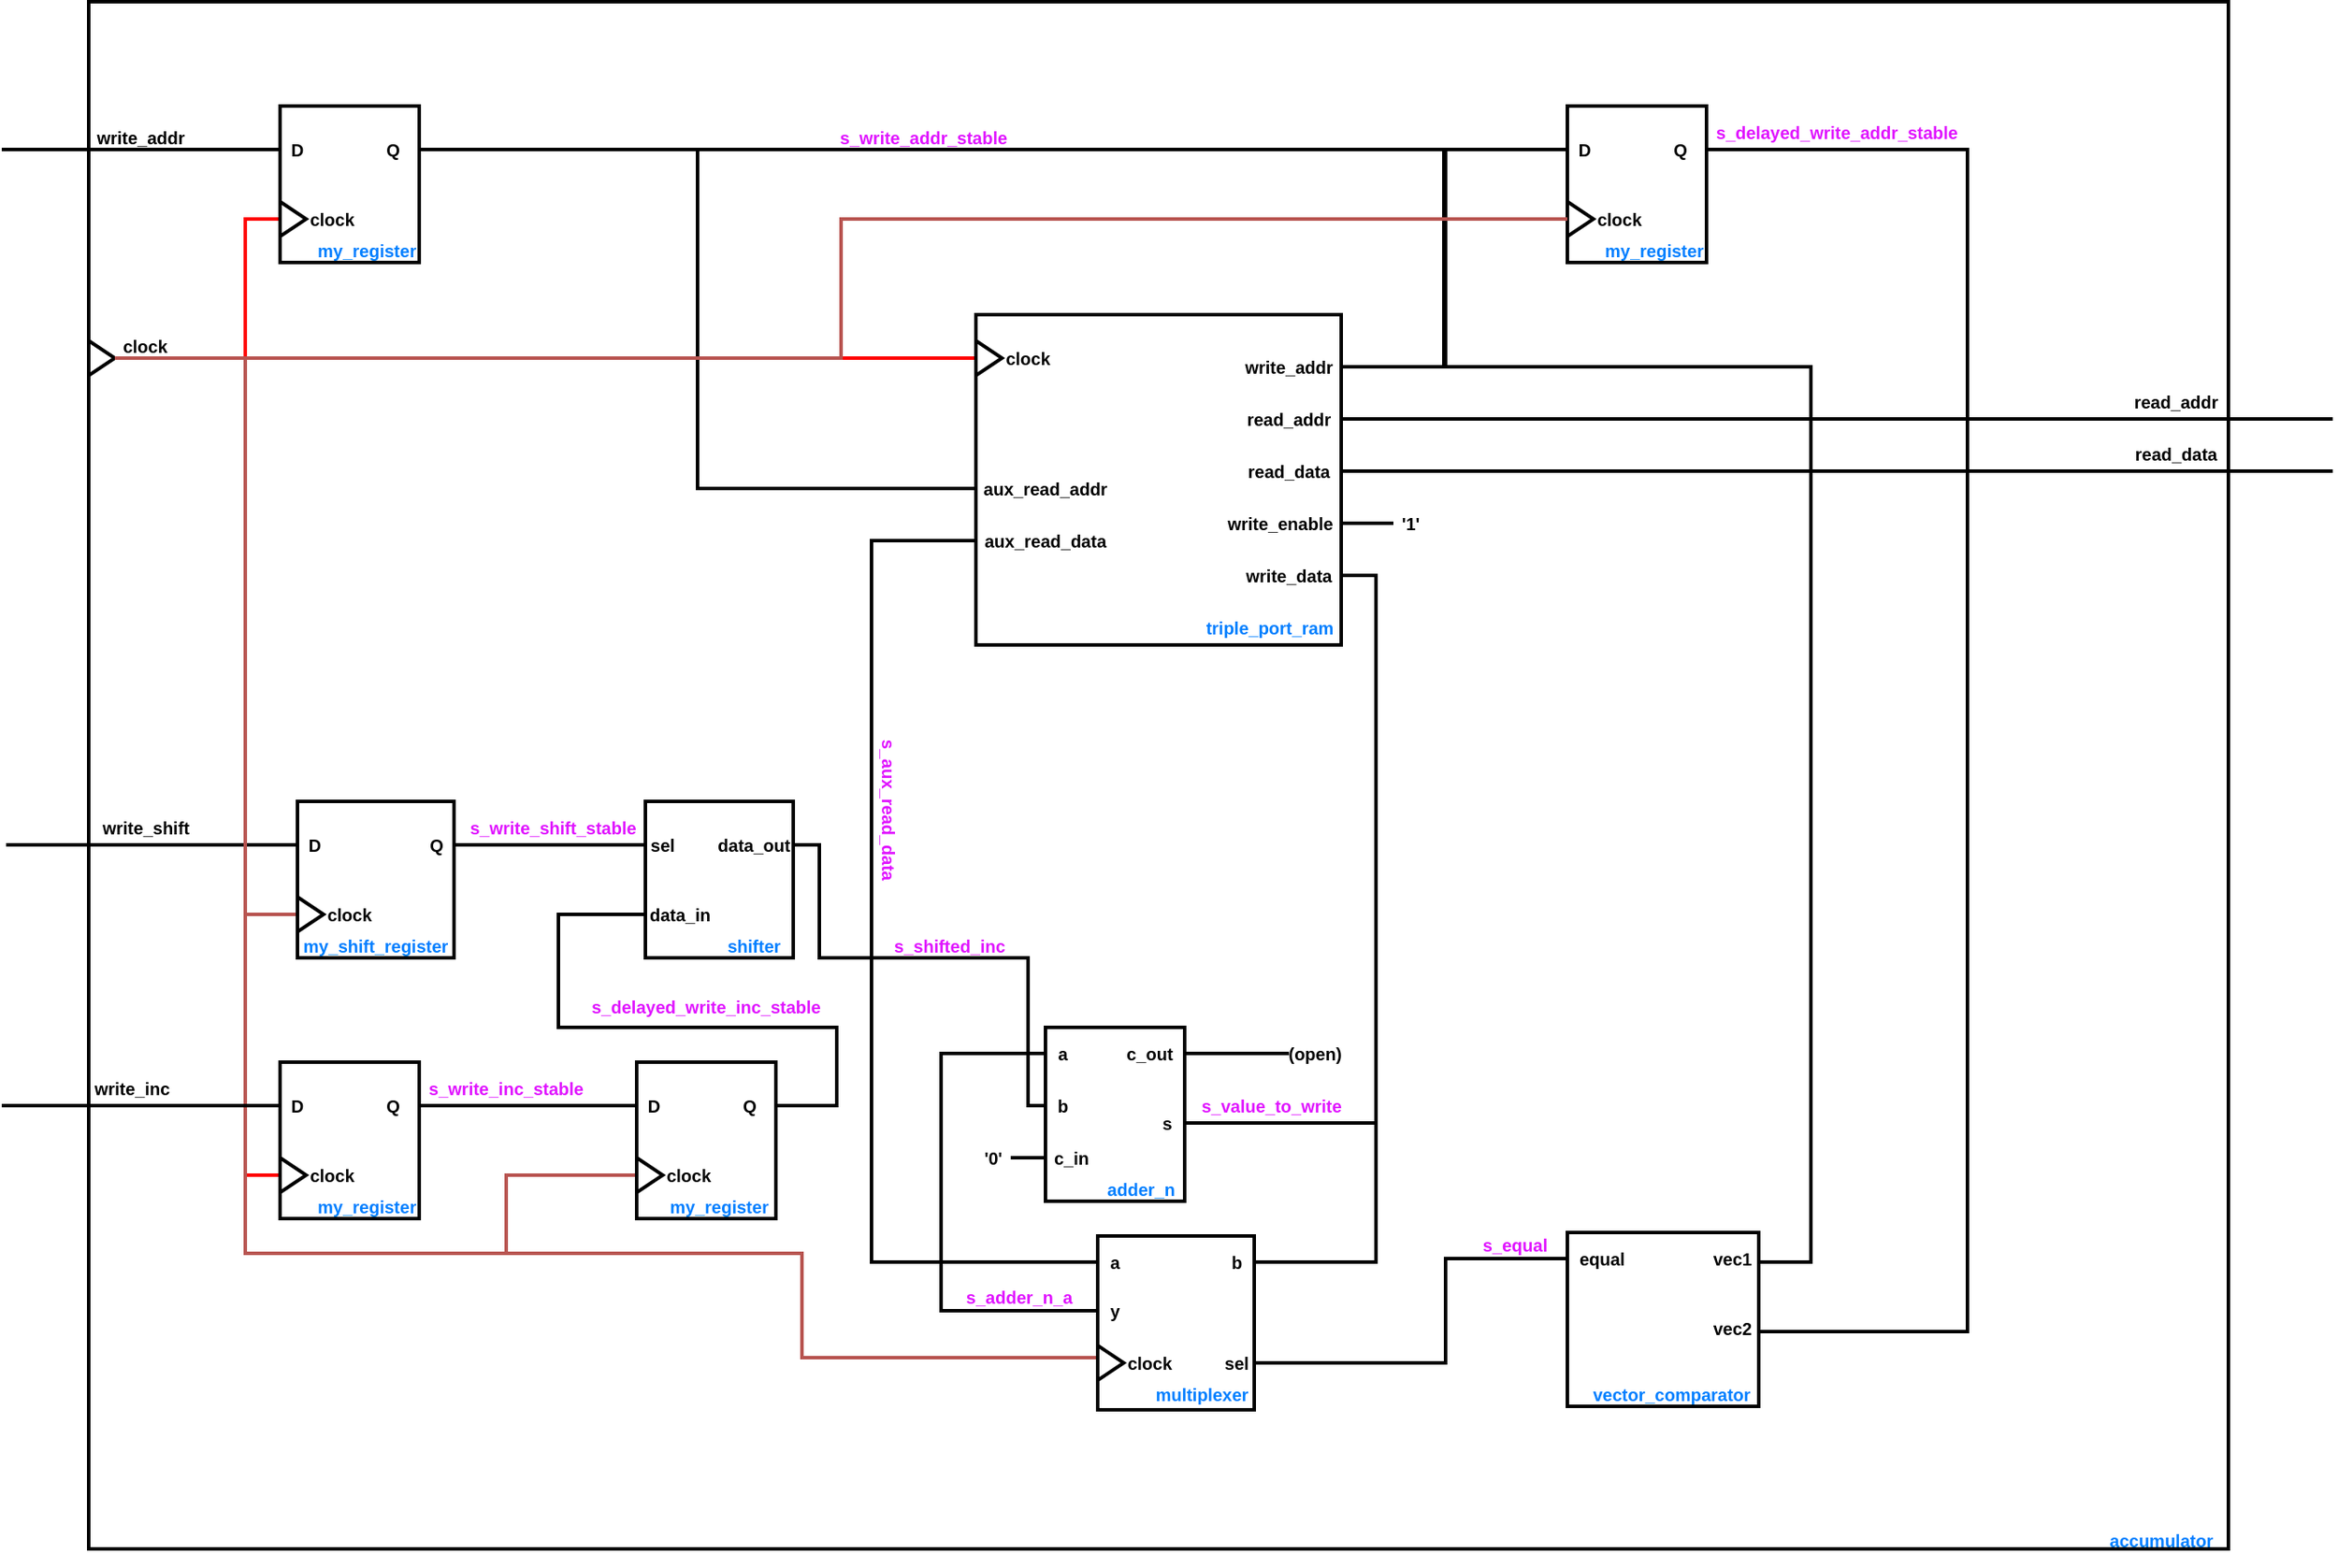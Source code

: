 <mxfile version="26.0.1">
  <diagram name="Page-1" id="bcUVMIEKa_rK9hjM4VMe">
    <mxGraphModel dx="1364" dy="718" grid="1" gridSize="10" guides="1" tooltips="1" connect="1" arrows="1" fold="1" page="1" pageScale="1" pageWidth="850" pageHeight="1100" math="0" shadow="0">
      <root>
        <mxCell id="0" />
        <mxCell id="1" parent="0" />
        <mxCell id="u02WTMG_zB_Rgp9r-icY-11" value="" style="rounded=0;whiteSpace=wrap;html=1;movable=1;resizable=1;rotatable=1;deletable=1;editable=1;locked=0;connectable=1;strokeWidth=2;fontStyle=1" parent="1" vertex="1">
          <mxGeometry x="110" y="140" width="1230" height="890" as="geometry" />
        </mxCell>
        <mxCell id="u02WTMG_zB_Rgp9r-icY-40" value="" style="triangle;whiteSpace=wrap;html=1;fontSize=10;strokeWidth=2;fontStyle=1" parent="1" vertex="1">
          <mxGeometry x="110" y="335" width="15" height="20" as="geometry" />
        </mxCell>
        <mxCell id="u02WTMG_zB_Rgp9r-icY-41" value="clock" style="text;html=1;align=center;verticalAlign=middle;whiteSpace=wrap;rounded=0;fontSize=10;strokeWidth=2;fontStyle=1" parent="1" vertex="1">
          <mxGeometry x="125" y="330" width="35" height="15" as="geometry" />
        </mxCell>
        <mxCell id="u02WTMG_zB_Rgp9r-icY-42" style="edgeStyle=orthogonalEdgeStyle;rounded=0;orthogonalLoop=1;jettySize=auto;html=1;endArrow=none;endFill=0;entryX=1;entryY=0.5;entryDx=0;entryDy=0;strokeColor=#FF0000;fontSize=10;strokeWidth=2;fontStyle=1" parent="1" source="u02WTMG_zB_Rgp9r-icY-14" target="u02WTMG_zB_Rgp9r-icY-40" edge="1">
          <mxGeometry relative="1" as="geometry">
            <mxPoint x="270" y="345" as="targetPoint" />
          </mxGeometry>
        </mxCell>
        <mxCell id="u02WTMG_zB_Rgp9r-icY-44" value="" style="group;movable=1;resizable=1;rotatable=1;deletable=1;editable=1;locked=0;connectable=1;fontSize=10;strokeWidth=2;fontStyle=1" parent="1" vertex="1" connectable="0">
          <mxGeometry x="620" y="320" width="210" height="195" as="geometry" />
        </mxCell>
        <mxCell id="u02WTMG_zB_Rgp9r-icY-13" value="" style="rounded=0;whiteSpace=wrap;html=1;fontSize=10;strokeWidth=2;fontStyle=1" parent="u02WTMG_zB_Rgp9r-icY-44" vertex="1">
          <mxGeometry width="210" height="190" as="geometry" />
        </mxCell>
        <mxCell id="u02WTMG_zB_Rgp9r-icY-14" value="" style="triangle;whiteSpace=wrap;html=1;fontSize=10;strokeWidth=2;fontStyle=1" parent="u02WTMG_zB_Rgp9r-icY-44" vertex="1">
          <mxGeometry y="15" width="15" height="20" as="geometry" />
        </mxCell>
        <mxCell id="u02WTMG_zB_Rgp9r-icY-15" value="clock" style="text;html=1;align=center;verticalAlign=middle;whiteSpace=wrap;rounded=0;fontSize=10;strokeWidth=2;fontStyle=1" parent="u02WTMG_zB_Rgp9r-icY-44" vertex="1">
          <mxGeometry x="10" y="10" width="40" height="30" as="geometry" />
        </mxCell>
        <mxCell id="u02WTMG_zB_Rgp9r-icY-23" value="aux_read_addr" style="text;html=1;align=center;verticalAlign=middle;whiteSpace=wrap;rounded=0;fontSize=10;strokeWidth=2;fontStyle=1" parent="u02WTMG_zB_Rgp9r-icY-44" vertex="1">
          <mxGeometry y="85" width="80" height="30" as="geometry" />
        </mxCell>
        <mxCell id="u02WTMG_zB_Rgp9r-icY-24" value="aux_read_data" style="text;html=1;align=center;verticalAlign=middle;whiteSpace=wrap;rounded=0;fontSize=10;strokeWidth=2;fontStyle=1" parent="u02WTMG_zB_Rgp9r-icY-44" vertex="1">
          <mxGeometry y="115" width="80" height="30" as="geometry" />
        </mxCell>
        <mxCell id="u02WTMG_zB_Rgp9r-icY-25" value="write_addr" style="text;html=1;align=center;verticalAlign=middle;whiteSpace=wrap;rounded=0;fontSize=10;strokeWidth=2;fontStyle=1" parent="u02WTMG_zB_Rgp9r-icY-44" vertex="1">
          <mxGeometry x="150" y="15" width="60" height="30" as="geometry" />
        </mxCell>
        <mxCell id="u02WTMG_zB_Rgp9r-icY-68" style="edgeStyle=orthogonalEdgeStyle;rounded=0;orthogonalLoop=1;jettySize=auto;html=1;endArrow=none;endFill=0;fontSize=10;strokeWidth=2;fontStyle=1" parent="u02WTMG_zB_Rgp9r-icY-44" source="u02WTMG_zB_Rgp9r-icY-26" edge="1">
          <mxGeometry relative="1" as="geometry">
            <mxPoint x="780" y="60" as="targetPoint" />
          </mxGeometry>
        </mxCell>
        <mxCell id="u02WTMG_zB_Rgp9r-icY-26" value="read_addr" style="text;html=1;align=center;verticalAlign=middle;whiteSpace=wrap;rounded=0;fontSize=10;strokeWidth=2;fontStyle=1" parent="u02WTMG_zB_Rgp9r-icY-44" vertex="1">
          <mxGeometry x="150" y="45" width="60" height="30" as="geometry" />
        </mxCell>
        <mxCell id="u02WTMG_zB_Rgp9r-icY-67" style="edgeStyle=orthogonalEdgeStyle;rounded=0;orthogonalLoop=1;jettySize=auto;html=1;endArrow=none;endFill=0;fontSize=10;strokeWidth=2;fontStyle=1" parent="u02WTMG_zB_Rgp9r-icY-44" source="u02WTMG_zB_Rgp9r-icY-27" edge="1">
          <mxGeometry relative="1" as="geometry">
            <mxPoint x="780" y="90" as="targetPoint" />
          </mxGeometry>
        </mxCell>
        <mxCell id="u02WTMG_zB_Rgp9r-icY-27" value="read_data" style="text;html=1;align=center;verticalAlign=middle;whiteSpace=wrap;rounded=0;fontSize=10;strokeWidth=2;fontStyle=1" parent="u02WTMG_zB_Rgp9r-icY-44" vertex="1">
          <mxGeometry x="150" y="75" width="60" height="30" as="geometry" />
        </mxCell>
        <mxCell id="u02WTMG_zB_Rgp9r-icY-28" value="write_enable" style="text;html=1;align=center;verticalAlign=middle;whiteSpace=wrap;rounded=0;fontSize=10;strokeWidth=2;fontStyle=1" parent="u02WTMG_zB_Rgp9r-icY-44" vertex="1">
          <mxGeometry x="140" y="105" width="70" height="30" as="geometry" />
        </mxCell>
        <mxCell id="u02WTMG_zB_Rgp9r-icY-29" value="write_data" style="text;html=1;align=center;verticalAlign=middle;whiteSpace=wrap;rounded=0;fontSize=10;strokeWidth=2;fontStyle=1" parent="u02WTMG_zB_Rgp9r-icY-44" vertex="1">
          <mxGeometry x="150" y="135" width="60" height="30" as="geometry" />
        </mxCell>
        <mxCell id="u02WTMG_zB_Rgp9r-icY-38" value="triple_port_ram" style="text;html=1;align=center;verticalAlign=middle;whiteSpace=wrap;rounded=0;fontSize=10;fontColor=#007FFF;strokeWidth=2;fontStyle=1" parent="u02WTMG_zB_Rgp9r-icY-44" vertex="1">
          <mxGeometry x="130" y="165" width="77.5" height="30" as="geometry" />
        </mxCell>
        <mxCell id="u02WTMG_zB_Rgp9r-icY-63" style="edgeStyle=orthogonalEdgeStyle;rounded=0;orthogonalLoop=1;jettySize=auto;html=1;entryX=1;entryY=0.5;entryDx=0;entryDy=0;endArrow=none;endFill=0;strokeColor=#FF0000;fontSize=10;strokeWidth=2;fontStyle=1" parent="1" source="u02WTMG_zB_Rgp9r-icY-59" target="u02WTMG_zB_Rgp9r-icY-40" edge="1">
          <mxGeometry relative="1" as="geometry">
            <Array as="points">
              <mxPoint x="200" y="815" />
              <mxPoint x="200" y="345" />
            </Array>
          </mxGeometry>
        </mxCell>
        <mxCell id="u02WTMG_zB_Rgp9r-icY-66" style="edgeStyle=orthogonalEdgeStyle;rounded=0;orthogonalLoop=1;jettySize=auto;html=1;entryX=1;entryY=0.5;entryDx=0;entryDy=0;endArrow=none;endFill=0;strokeColor=#FF0000;exitX=0;exitY=0.5;exitDx=0;exitDy=0;fontSize=10;strokeWidth=2;fontStyle=1" parent="1" source="u02WTMG_zB_Rgp9r-icY-4" target="u02WTMG_zB_Rgp9r-icY-40" edge="1">
          <mxGeometry relative="1" as="geometry">
            <Array as="points">
              <mxPoint x="200" y="265" />
              <mxPoint x="200" y="345" />
            </Array>
          </mxGeometry>
        </mxCell>
        <mxCell id="u02WTMG_zB_Rgp9r-icY-69" value="read_addr" style="text;html=1;align=center;verticalAlign=middle;whiteSpace=wrap;rounded=0;fontSize=10;strokeWidth=2;fontStyle=1" parent="1" vertex="1">
          <mxGeometry x="1280" y="355" width="60" height="30" as="geometry" />
        </mxCell>
        <mxCell id="u02WTMG_zB_Rgp9r-icY-84" value="read_data" style="text;html=1;align=center;verticalAlign=middle;whiteSpace=wrap;rounded=0;fontSize=10;strokeWidth=2;fontStyle=1" parent="1" vertex="1">
          <mxGeometry x="1280" y="385" width="60" height="30" as="geometry" />
        </mxCell>
        <mxCell id="u02WTMG_zB_Rgp9r-icY-114" value="&#39;1&#39;" style="text;html=1;align=center;verticalAlign=middle;whiteSpace=wrap;rounded=0;fontSize=10;strokeWidth=2;fontStyle=1" parent="1" vertex="1">
          <mxGeometry x="860" y="427" width="20" height="26" as="geometry" />
        </mxCell>
        <mxCell id="u02WTMG_zB_Rgp9r-icY-116" style="edgeStyle=orthogonalEdgeStyle;rounded=0;orthogonalLoop=1;jettySize=auto;html=1;entryX=0;entryY=0.5;entryDx=0;entryDy=0;endArrow=none;endFill=0;fontSize=10;strokeWidth=2;fontStyle=1" parent="1" source="u02WTMG_zB_Rgp9r-icY-28" target="u02WTMG_zB_Rgp9r-icY-114" edge="1">
          <mxGeometry relative="1" as="geometry" />
        </mxCell>
        <mxCell id="u02WTMG_zB_Rgp9r-icY-117" style="edgeStyle=orthogonalEdgeStyle;rounded=0;orthogonalLoop=1;jettySize=auto;html=1;entryX=1;entryY=0.5;entryDx=0;entryDy=0;endArrow=none;endFill=0;fontSize=10;strokeWidth=2;fontStyle=1" parent="1" source="u02WTMG_zB_Rgp9r-icY-23" target="u02WTMG_zB_Rgp9r-icY-2" edge="1">
          <mxGeometry relative="1" as="geometry" />
        </mxCell>
        <mxCell id="u02WTMG_zB_Rgp9r-icY-119" value="&lt;div&gt;write_inc&lt;/div&gt;" style="text;html=1;align=center;verticalAlign=middle;whiteSpace=wrap;rounded=0;fontSize=10;strokeWidth=2;fontStyle=1" parent="1" vertex="1">
          <mxGeometry x="110" y="750" width="50" height="30" as="geometry" />
        </mxCell>
        <mxCell id="u02WTMG_zB_Rgp9r-icY-131" value="&lt;font color=&quot;#e014ff&quot;&gt;s_write_inc_stable&lt;/font&gt;" style="text;html=1;align=center;verticalAlign=middle;whiteSpace=wrap;rounded=0;fontSize=10;strokeWidth=2;fontStyle=1" parent="1" vertex="1">
          <mxGeometry x="310" y="750" width="80" height="30" as="geometry" />
        </mxCell>
        <mxCell id="u02WTMG_zB_Rgp9r-icY-143" style="edgeStyle=orthogonalEdgeStyle;rounded=0;orthogonalLoop=1;jettySize=auto;html=1;entryX=1;entryY=0.5;entryDx=0;entryDy=0;endArrow=none;endFill=0;fontSize=10;strokeWidth=2;fontStyle=1" parent="1" source="u02WTMG_zB_Rgp9r-icY-138" target="u02WTMG_zB_Rgp9r-icY-58" edge="1">
          <mxGeometry relative="1" as="geometry" />
        </mxCell>
        <mxCell id="u02WTMG_zB_Rgp9r-icY-145" style="edgeStyle=orthogonalEdgeStyle;rounded=0;orthogonalLoop=1;jettySize=auto;html=1;endArrow=none;endFill=0;entryX=0;entryY=0.5;entryDx=0;entryDy=0;fontSize=10;strokeWidth=2;fontStyle=1" parent="1" source="u02WTMG_zB_Rgp9r-icY-135" target="Z-Fa0jqv32ZpYlEeo3vv-62" edge="1">
          <mxGeometry relative="1" as="geometry">
            <Array as="points">
              <mxPoint x="540" y="775" />
              <mxPoint x="540" y="730" />
              <mxPoint x="380" y="730" />
              <mxPoint x="380" y="665" />
            </Array>
            <mxPoint x="420" y="665" as="targetPoint" />
          </mxGeometry>
        </mxCell>
        <mxCell id="u02WTMG_zB_Rgp9r-icY-146" value="&lt;font color=&quot;#e014ff&quot;&gt;s_delayed_write_inc_stable&lt;/font&gt;" style="text;html=1;align=center;verticalAlign=middle;whiteSpace=wrap;rounded=0;fontSize=10;strokeWidth=2;fontStyle=1" parent="1" vertex="1">
          <mxGeometry x="405" y="703" width="120" height="30" as="geometry" />
        </mxCell>
        <mxCell id="u02WTMG_zB_Rgp9r-icY-157" value="(open)" style="text;html=1;align=center;verticalAlign=middle;whiteSpace=wrap;rounded=0;fontSize=10;strokeWidth=2;fontStyle=1" parent="1" vertex="1">
          <mxGeometry x="800" y="730" width="30" height="30" as="geometry" />
        </mxCell>
        <mxCell id="u02WTMG_zB_Rgp9r-icY-158" style="edgeStyle=orthogonalEdgeStyle;rounded=0;orthogonalLoop=1;jettySize=auto;html=1;entryX=0;entryY=0.5;entryDx=0;entryDy=0;endArrow=none;endFill=0;fontSize=10;strokeWidth=2;fontStyle=1" parent="1" source="u02WTMG_zB_Rgp9r-icY-48" target="u02WTMG_zB_Rgp9r-icY-157" edge="1">
          <mxGeometry relative="1" as="geometry" />
        </mxCell>
        <mxCell id="EOWlDWaqW3UNMmOw9FuK-2" value="" style="group;fontSize=10;strokeWidth=2;fontStyle=1" parent="1" vertex="1" connectable="0">
          <mxGeometry x="960" y="200" width="80" height="98" as="geometry" />
        </mxCell>
        <mxCell id="EOWlDWaqW3UNMmOw9FuK-3" value="" style="rounded=0;whiteSpace=wrap;html=1;fontSize=10;strokeWidth=2;fontStyle=1" parent="EOWlDWaqW3UNMmOw9FuK-2" vertex="1">
          <mxGeometry width="80" height="90" as="geometry" />
        </mxCell>
        <mxCell id="EOWlDWaqW3UNMmOw9FuK-4" value="Q" style="text;html=1;align=center;verticalAlign=middle;whiteSpace=wrap;rounded=0;fontSize=10;strokeWidth=2;fontStyle=1" parent="EOWlDWaqW3UNMmOw9FuK-2" vertex="1">
          <mxGeometry x="50" y="10" width="30" height="30" as="geometry" />
        </mxCell>
        <mxCell id="EOWlDWaqW3UNMmOw9FuK-5" value="" style="triangle;whiteSpace=wrap;html=1;fontSize=10;strokeWidth=2;fontStyle=1" parent="EOWlDWaqW3UNMmOw9FuK-2" vertex="1">
          <mxGeometry y="55" width="15" height="20" as="geometry" />
        </mxCell>
        <mxCell id="EOWlDWaqW3UNMmOw9FuK-6" value="D" style="text;html=1;align=center;verticalAlign=middle;whiteSpace=wrap;rounded=0;fontSize=10;strokeWidth=2;fontStyle=1" parent="EOWlDWaqW3UNMmOw9FuK-2" vertex="1">
          <mxGeometry y="10" width="20" height="30" as="geometry" />
        </mxCell>
        <mxCell id="EOWlDWaqW3UNMmOw9FuK-7" value="clock" style="text;html=1;align=center;verticalAlign=middle;whiteSpace=wrap;rounded=0;fontSize=10;strokeWidth=2;fontStyle=1" parent="EOWlDWaqW3UNMmOw9FuK-2" vertex="1">
          <mxGeometry x="10" y="50" width="40" height="30" as="geometry" />
        </mxCell>
        <mxCell id="EOWlDWaqW3UNMmOw9FuK-8" value="my_register" style="text;html=1;align=center;verticalAlign=middle;whiteSpace=wrap;rounded=0;fontSize=10;fontColor=#007FFF;strokeWidth=2;fontStyle=1" parent="EOWlDWaqW3UNMmOw9FuK-2" vertex="1">
          <mxGeometry x="20" y="68" width="60" height="30" as="geometry" />
        </mxCell>
        <mxCell id="EOWlDWaqW3UNMmOw9FuK-10" style="edgeStyle=orthogonalEdgeStyle;rounded=0;orthogonalLoop=1;jettySize=auto;html=1;endArrow=none;endFill=0;exitX=0;exitY=0.5;exitDx=0;exitDy=0;fontSize=10;strokeWidth=2;fontStyle=1" parent="1" source="EOWlDWaqW3UNMmOw9FuK-6" target="u02WTMG_zB_Rgp9r-icY-2" edge="1">
          <mxGeometry relative="1" as="geometry">
            <Array as="points" />
          </mxGeometry>
        </mxCell>
        <mxCell id="EOWlDWaqW3UNMmOw9FuK-21" style="edgeStyle=orthogonalEdgeStyle;rounded=0;orthogonalLoop=1;jettySize=auto;html=1;endArrow=none;endFill=0;entryX=1;entryY=0.5;entryDx=0;entryDy=0;fontSize=10;strokeWidth=2;fontStyle=1" parent="1" source="u02WTMG_zB_Rgp9r-icY-25" target="u02WTMG_zB_Rgp9r-icY-2" edge="1">
          <mxGeometry relative="1" as="geometry">
            <mxPoint x="520" y="230" as="targetPoint" />
            <Array as="points">
              <mxPoint x="890" y="350" />
              <mxPoint x="890" y="225" />
            </Array>
          </mxGeometry>
        </mxCell>
        <mxCell id="EOWlDWaqW3UNMmOw9FuK-23" value="write_addr" style="text;html=1;align=center;verticalAlign=middle;whiteSpace=wrap;rounded=0;fontSize=10;strokeWidth=2;fontStyle=1" parent="1" vertex="1">
          <mxGeometry x="110" y="210" width="60" height="15" as="geometry" />
        </mxCell>
        <mxCell id="EOWlDWaqW3UNMmOw9FuK-24" value="s_write_addr_stable" style="text;html=1;align=center;verticalAlign=middle;whiteSpace=wrap;rounded=0;fontSize=10;fontColor=#E014FF;strokeWidth=2;fontStyle=1" parent="1" vertex="1">
          <mxGeometry x="530" y="202.5" width="120" height="30" as="geometry" />
        </mxCell>
        <mxCell id="EOWlDWaqW3UNMmOw9FuK-26" style="edgeStyle=orthogonalEdgeStyle;rounded=0;orthogonalLoop=1;jettySize=auto;html=1;endArrow=none;endFill=0;exitX=1;exitY=0.5;exitDx=0;exitDy=0;entryX=1;entryY=0.5;entryDx=0;entryDy=0;fontSize=10;strokeWidth=2;fontStyle=1" parent="1" source="EOWlDWaqW3UNMmOw9FuK-4" target="EOWlDWaqW3UNMmOw9FuK-20" edge="1">
          <mxGeometry relative="1" as="geometry">
            <Array as="points">
              <mxPoint x="1190" y="225" />
              <mxPoint x="1190" y="905" />
              <mxPoint x="1070" y="905" />
            </Array>
            <mxPoint x="1021" y="225" as="sourcePoint" />
            <mxPoint x="1060" y="900" as="targetPoint" />
          </mxGeometry>
        </mxCell>
        <mxCell id="EOWlDWaqW3UNMmOw9FuK-30" style="edgeStyle=orthogonalEdgeStyle;rounded=0;orthogonalLoop=1;jettySize=auto;html=1;entryX=0;entryY=0.5;entryDx=0;entryDy=0;endArrow=none;endFill=0;exitX=1;exitY=0.5;exitDx=0;exitDy=0;fontSize=10;strokeWidth=2;fontStyle=1" parent="1" source="EOWlDWaqW3UNMmOw9FuK-15" edge="1">
          <mxGeometry relative="1" as="geometry">
            <Array as="points">
              <mxPoint x="1070" y="865" />
              <mxPoint x="1100" y="865" />
              <mxPoint x="1100" y="350" />
              <mxPoint x="889" y="350" />
              <mxPoint x="889" y="225" />
            </Array>
            <mxPoint x="1090" y="865" as="sourcePoint" />
            <mxPoint x="959" y="225" as="targetPoint" />
          </mxGeometry>
        </mxCell>
        <mxCell id="EOWlDWaqW3UNMmOw9FuK-42" style="edgeStyle=orthogonalEdgeStyle;rounded=0;orthogonalLoop=1;jettySize=auto;html=1;entryX=1;entryY=0.5;entryDx=0;entryDy=0;endArrow=none;endFill=0;fontSize=10;strokeWidth=2;fontStyle=1" parent="1" source="u02WTMG_zB_Rgp9r-icY-55" target="u02WTMG_zB_Rgp9r-icY-29" edge="1">
          <mxGeometry relative="1" as="geometry">
            <Array as="points">
              <mxPoint x="850" y="785" />
              <mxPoint x="850" y="470" />
            </Array>
          </mxGeometry>
        </mxCell>
        <mxCell id="EOWlDWaqW3UNMmOw9FuK-43" style="edgeStyle=orthogonalEdgeStyle;rounded=0;orthogonalLoop=1;jettySize=auto;html=1;entryX=0;entryY=0.5;entryDx=0;entryDy=0;endArrow=none;endFill=0;fontSize=10;strokeWidth=2;fontStyle=1" parent="1" source="EOWlDWaqW3UNMmOw9FuK-35" target="u02WTMG_zB_Rgp9r-icY-50" edge="1">
          <mxGeometry relative="1" as="geometry">
            <Array as="points">
              <mxPoint x="600" y="893" />
              <mxPoint x="600" y="745" />
            </Array>
          </mxGeometry>
        </mxCell>
        <mxCell id="EOWlDWaqW3UNMmOw9FuK-51" style="edgeStyle=orthogonalEdgeStyle;rounded=0;orthogonalLoop=1;jettySize=auto;html=1;entryX=1;entryY=0.5;entryDx=0;entryDy=0;endArrow=none;endFill=0;fillColor=#f8cecc;strokeColor=#b85450;fontSize=10;strokeWidth=2;fontStyle=1" parent="1" source="u02WTMG_zB_Rgp9r-icY-136" target="u02WTMG_zB_Rgp9r-icY-40" edge="1">
          <mxGeometry relative="1" as="geometry">
            <Array as="points">
              <mxPoint x="350" y="815" />
              <mxPoint x="350" y="860" />
              <mxPoint x="200" y="860" />
              <mxPoint x="200" y="345" />
            </Array>
          </mxGeometry>
        </mxCell>
        <mxCell id="EOWlDWaqW3UNMmOw9FuK-52" style="edgeStyle=orthogonalEdgeStyle;rounded=0;orthogonalLoop=1;jettySize=auto;html=1;entryX=1;entryY=0.5;entryDx=0;entryDy=0;endArrow=none;endFill=0;fillColor=#f8cecc;strokeColor=#b85450;fontSize=10;strokeWidth=2;fontStyle=1" parent="1" source="EOWlDWaqW3UNMmOw9FuK-47" target="u02WTMG_zB_Rgp9r-icY-40" edge="1">
          <mxGeometry relative="1" as="geometry">
            <Array as="points">
              <mxPoint x="520" y="920" />
              <mxPoint x="520" y="860" />
              <mxPoint x="200" y="860" />
              <mxPoint x="200" y="345" />
            </Array>
          </mxGeometry>
        </mxCell>
        <mxCell id="EOWlDWaqW3UNMmOw9FuK-53" value="&lt;font color=&quot;#e014ff&quot;&gt;s_value_to_write&lt;/font&gt;" style="text;html=1;align=center;verticalAlign=middle;whiteSpace=wrap;rounded=0;fontSize=10;strokeWidth=2;fontStyle=1" parent="1" vertex="1">
          <mxGeometry x="750" y="760" width="80" height="30" as="geometry" />
        </mxCell>
        <mxCell id="EOWlDWaqW3UNMmOw9FuK-55" value="&lt;font color=&quot;#e014ff&quot;&gt;s_delayed_write_addr_stable&lt;/font&gt;" style="text;html=1;align=center;verticalAlign=middle;whiteSpace=wrap;rounded=0;fontSize=10;strokeWidth=2;fontStyle=1" parent="1" vertex="1">
          <mxGeometry x="1050" y="200" width="130" height="30" as="geometry" />
        </mxCell>
        <mxCell id="EOWlDWaqW3UNMmOw9FuK-58" value="&lt;font color=&quot;#e014ff&quot;&gt;s_aux_read_data&lt;/font&gt;" style="text;html=1;align=center;verticalAlign=middle;whiteSpace=wrap;rounded=0;fontSize=10;rotation=90;strokeWidth=2;fontStyle=1" parent="1" vertex="1">
          <mxGeometry x="530" y="590" width="80" height="30" as="geometry" />
        </mxCell>
        <mxCell id="EOWlDWaqW3UNMmOw9FuK-60" value="&#39;0&#39;" style="text;html=1;align=center;verticalAlign=middle;whiteSpace=wrap;rounded=0;fontSize=10;strokeWidth=2;fontStyle=1" parent="1" vertex="1">
          <mxGeometry x="620" y="790" width="20" height="30" as="geometry" />
        </mxCell>
        <mxCell id="EOWlDWaqW3UNMmOw9FuK-61" style="edgeStyle=orthogonalEdgeStyle;rounded=0;orthogonalLoop=1;jettySize=auto;html=1;entryX=1;entryY=0.5;entryDx=0;entryDy=0;endArrow=none;endFill=0;fontSize=10;strokeWidth=2;fontStyle=1" parent="1" source="u02WTMG_zB_Rgp9r-icY-54" target="EOWlDWaqW3UNMmOw9FuK-60" edge="1">
          <mxGeometry relative="1" as="geometry" />
        </mxCell>
        <mxCell id="EOWlDWaqW3UNMmOw9FuK-63" style="edgeStyle=orthogonalEdgeStyle;rounded=0;orthogonalLoop=1;jettySize=auto;html=1;entryX=0;entryY=0.5;entryDx=0;entryDy=0;endArrow=none;endFill=0;fontSize=10;strokeWidth=2;fontStyle=1" parent="1" source="EOWlDWaqW3UNMmOw9FuK-39" target="u02WTMG_zB_Rgp9r-icY-24" edge="1">
          <mxGeometry relative="1" as="geometry">
            <Array as="points">
              <mxPoint x="560" y="865" />
              <mxPoint x="560" y="450" />
            </Array>
          </mxGeometry>
        </mxCell>
        <mxCell id="EOWlDWaqW3UNMmOw9FuK-64" style="edgeStyle=orthogonalEdgeStyle;rounded=0;orthogonalLoop=1;jettySize=auto;html=1;entryX=1;entryY=0.5;entryDx=0;entryDy=0;endArrow=none;endFill=0;fontSize=10;strokeWidth=2;fontStyle=1" parent="1" source="EOWlDWaqW3UNMmOw9FuK-34" target="u02WTMG_zB_Rgp9r-icY-55" edge="1">
          <mxGeometry relative="1" as="geometry">
            <Array as="points">
              <mxPoint x="850" y="865" />
              <mxPoint x="850" y="785" />
            </Array>
          </mxGeometry>
        </mxCell>
        <mxCell id="EOWlDWaqW3UNMmOw9FuK-67" value="&lt;font color=&quot;#e014ff&quot;&gt;s_adder_n_a&lt;/font&gt;" style="text;html=1;align=center;verticalAlign=middle;whiteSpace=wrap;rounded=0;fontSize=10;strokeWidth=2;fontStyle=1" parent="1" vertex="1">
          <mxGeometry x="610" y="870" width="70" height="30" as="geometry" />
        </mxCell>
        <mxCell id="EOWlDWaqW3UNMmOw9FuK-44" style="edgeStyle=orthogonalEdgeStyle;rounded=0;orthogonalLoop=1;jettySize=auto;html=1;entryX=1;entryY=0.5;entryDx=0;entryDy=0;endArrow=none;endFill=0;exitX=0;exitY=0.5;exitDx=0;exitDy=0;fontSize=10;strokeWidth=2;fontStyle=1" parent="1" source="EOWlDWaqW3UNMmOw9FuK-16" target="EOWlDWaqW3UNMmOw9FuK-37" edge="1">
          <mxGeometry relative="1" as="geometry">
            <mxPoint x="1050" y="733" as="sourcePoint" />
            <Array as="points">
              <mxPoint x="890" y="863" />
              <mxPoint x="890" y="923" />
            </Array>
          </mxGeometry>
        </mxCell>
        <mxCell id="EOWlDWaqW3UNMmOw9FuK-57" value="&lt;font color=&quot;#e014ff&quot;&gt;s_equal&lt;/font&gt;" style="text;html=1;align=center;verticalAlign=middle;whiteSpace=wrap;rounded=0;fontSize=10;strokeWidth=2;fontStyle=1" parent="1" vertex="1">
          <mxGeometry x="900" y="840" width="60" height="30" as="geometry" />
        </mxCell>
        <mxCell id="23" style="edgeStyle=orthogonalEdgeStyle;rounded=0;orthogonalLoop=1;jettySize=auto;html=1;endArrow=none;endFill=0;exitX=0;exitY=0.5;exitDx=0;exitDy=0;strokeWidth=2;fontStyle=1" parent="1" source="20" edge="1">
          <mxGeometry relative="1" as="geometry">
            <mxPoint x="62.5" y="625" as="targetPoint" />
            <mxPoint x="222.5" y="625" as="sourcePoint" />
          </mxGeometry>
        </mxCell>
        <mxCell id="24" value="&lt;div&gt;write_shift&lt;/div&gt;" style="text;html=1;align=center;verticalAlign=middle;whiteSpace=wrap;rounded=0;fontSize=10;strokeWidth=2;fontStyle=1" parent="1" vertex="1">
          <mxGeometry x="112.5" y="600" width="60" height="30" as="geometry" />
        </mxCell>
        <mxCell id="Z-Fa0jqv32ZpYlEeo3vv-49" style="edgeStyle=none;rounded=0;html=1;exitX=1;exitY=0.5;exitDx=0;exitDy=0;entryX=0;entryY=0.25;entryDx=0;entryDy=0;endArrow=none;endFill=0;" parent="1" edge="1">
          <mxGeometry relative="1" as="geometry" />
        </mxCell>
        <mxCell id="Z-Fa0jqv32ZpYlEeo3vv-63" style="edgeStyle=none;rounded=0;html=1;exitX=1;exitY=0.5;exitDx=0;exitDy=0;entryX=0;entryY=0.5;entryDx=0;entryDy=0;endArrow=none;endFill=0;fontSize=10;strokeWidth=2;fontStyle=1" parent="1" source="18" target="Z-Fa0jqv32ZpYlEeo3vv-59" edge="1">
          <mxGeometry relative="1" as="geometry" />
        </mxCell>
        <mxCell id="Z-Fa0jqv32ZpYlEeo3vv-67" style="edgeStyle=none;rounded=0;html=1;exitX=1;exitY=0.5;exitDx=0;exitDy=0;entryX=0;entryY=0.5;entryDx=0;entryDy=0;endArrow=none;endFill=0;fontSize=10;strokeWidth=2;fontStyle=1" parent="1" source="Z-Fa0jqv32ZpYlEeo3vv-57" target="u02WTMG_zB_Rgp9r-icY-53" edge="1">
          <mxGeometry relative="1" as="geometry">
            <Array as="points">
              <mxPoint x="530" y="625" />
              <mxPoint x="530" y="690" />
              <mxPoint x="650" y="690" />
              <mxPoint x="650" y="775" />
            </Array>
          </mxGeometry>
        </mxCell>
        <mxCell id="Z-Fa0jqv32ZpYlEeo3vv-70" value="&lt;font color=&quot;#e014ff&quot;&gt;s_shifted_inc&lt;br&gt;&lt;/font&gt;" style="text;html=1;align=center;verticalAlign=middle;whiteSpace=wrap;rounded=0;fontSize=10;strokeWidth=2;fontStyle=1" parent="1" vertex="1">
          <mxGeometry x="570" y="668" width="70" height="30" as="geometry" />
        </mxCell>
        <mxCell id="K89G8W4n-CJZzsIixhdd-24" value="accumulator" style="text;html=1;align=center;verticalAlign=middle;whiteSpace=wrap;rounded=0;fontSize=10;fontColor=#007FFF;strokeWidth=2;fontStyle=1" parent="1" vertex="1">
          <mxGeometry x="1261.5" y="1010" width="78.5" height="30" as="geometry" />
        </mxCell>
        <mxCell id="u02WTMG_zB_Rgp9r-icY-1" value="" style="rounded=0;whiteSpace=wrap;html=1;fontSize=10;strokeWidth=2;fontStyle=1" parent="1" vertex="1">
          <mxGeometry x="220" y="200" width="80" height="90" as="geometry" />
        </mxCell>
        <mxCell id="u02WTMG_zB_Rgp9r-icY-2" value="Q" style="text;html=1;align=center;verticalAlign=middle;whiteSpace=wrap;rounded=0;fontSize=10;strokeWidth=2;fontStyle=1" parent="1" vertex="1">
          <mxGeometry x="270" y="210" width="30" height="30" as="geometry" />
        </mxCell>
        <mxCell id="u02WTMG_zB_Rgp9r-icY-4" value="" style="triangle;whiteSpace=wrap;html=1;fontSize=10;strokeWidth=2;fontStyle=1" parent="1" vertex="1">
          <mxGeometry x="220" y="255" width="15" height="20" as="geometry" />
        </mxCell>
        <mxCell id="EOWlDWaqW3UNMmOw9FuK-22" style="edgeStyle=orthogonalEdgeStyle;rounded=0;orthogonalLoop=1;jettySize=auto;html=1;endArrow=none;endFill=0;strokeWidth=2;fontStyle=1" parent="1" source="u02WTMG_zB_Rgp9r-icY-5" edge="1">
          <mxGeometry relative="1" as="geometry">
            <mxPoint x="60" y="225" as="targetPoint" />
          </mxGeometry>
        </mxCell>
        <mxCell id="u02WTMG_zB_Rgp9r-icY-5" value="D" style="text;html=1;align=center;verticalAlign=middle;whiteSpace=wrap;rounded=0;fontSize=10;strokeWidth=2;fontStyle=1" parent="1" vertex="1">
          <mxGeometry x="220" y="210" width="20" height="30" as="geometry" />
        </mxCell>
        <mxCell id="u02WTMG_zB_Rgp9r-icY-6" value="clock" style="text;html=1;align=center;verticalAlign=middle;whiteSpace=wrap;rounded=0;fontSize=10;strokeWidth=2;fontStyle=1" parent="1" vertex="1">
          <mxGeometry x="230" y="250" width="40" height="30" as="geometry" />
        </mxCell>
        <mxCell id="u02WTMG_zB_Rgp9r-icY-9" value="my_register" style="text;html=1;align=center;verticalAlign=middle;whiteSpace=wrap;rounded=0;fontSize=10;fontColor=#007FFF;strokeWidth=2;fontStyle=1" parent="1" vertex="1">
          <mxGeometry x="240" y="268" width="60" height="30" as="geometry" />
        </mxCell>
        <mxCell id="17" value="" style="rounded=0;whiteSpace=wrap;html=1;fontSize=10;strokeWidth=2;fontStyle=1" parent="1" vertex="1">
          <mxGeometry x="230" y="600" width="90" height="90" as="geometry" />
        </mxCell>
        <mxCell id="18" value="Q" style="text;html=1;align=center;verticalAlign=middle;whiteSpace=wrap;rounded=0;fontSize=10;strokeWidth=2;fontStyle=1" parent="1" vertex="1">
          <mxGeometry x="300" y="610" width="20" height="30" as="geometry" />
        </mxCell>
        <mxCell id="K89G8W4n-CJZzsIixhdd-28" style="edgeStyle=orthogonalEdgeStyle;rounded=0;orthogonalLoop=1;jettySize=auto;html=1;entryX=1;entryY=0.5;entryDx=0;entryDy=0;endArrow=none;endFill=0;fillColor=#f8cecc;strokeColor=#b85450;fontSize=10;strokeWidth=2;fontStyle=1" parent="1" source="19" target="u02WTMG_zB_Rgp9r-icY-40" edge="1">
          <mxGeometry relative="1" as="geometry">
            <Array as="points">
              <mxPoint x="200" y="665" />
              <mxPoint x="200" y="345" />
            </Array>
          </mxGeometry>
        </mxCell>
        <mxCell id="19" value="" style="triangle;whiteSpace=wrap;html=1;fontSize=10;strokeWidth=2;fontStyle=1" parent="1" vertex="1">
          <mxGeometry x="230" y="655" width="15" height="20" as="geometry" />
        </mxCell>
        <mxCell id="20" value="D" style="text;html=1;align=center;verticalAlign=middle;whiteSpace=wrap;rounded=0;fontSize=10;strokeWidth=2;fontStyle=1" parent="1" vertex="1">
          <mxGeometry x="230" y="610" width="20" height="30" as="geometry" />
        </mxCell>
        <mxCell id="21" value="clock" style="text;html=1;align=center;verticalAlign=middle;whiteSpace=wrap;rounded=0;fontSize=10;movable=1;resizable=1;rotatable=1;deletable=1;editable=1;locked=0;connectable=1;strokeWidth=2;fontStyle=1" parent="1" vertex="1">
          <mxGeometry x="240" y="650" width="40" height="30" as="geometry" />
        </mxCell>
        <mxCell id="22" value="my_shift_register" style="text;html=1;align=center;verticalAlign=middle;whiteSpace=wrap;rounded=0;fontSize=10;fontColor=#007FFF;strokeWidth=2;fontStyle=1" parent="1" vertex="1">
          <mxGeometry x="230" y="668" width="90" height="30" as="geometry" />
        </mxCell>
        <mxCell id="u02WTMG_zB_Rgp9r-icY-57" value="" style="rounded=0;whiteSpace=wrap;html=1;movable=1;resizable=1;rotatable=1;deletable=1;editable=1;locked=0;connectable=1;fontSize=10;strokeWidth=2;fontStyle=1" parent="1" vertex="1">
          <mxGeometry x="220" y="750" width="80" height="90" as="geometry" />
        </mxCell>
        <mxCell id="u02WTMG_zB_Rgp9r-icY-58" value="Q" style="text;html=1;align=center;verticalAlign=middle;whiteSpace=wrap;rounded=0;fontSize=10;movable=1;resizable=1;rotatable=1;deletable=1;editable=1;locked=0;connectable=1;strokeWidth=2;fontStyle=1" parent="1" vertex="1">
          <mxGeometry x="270" y="760" width="30" height="30" as="geometry" />
        </mxCell>
        <mxCell id="u02WTMG_zB_Rgp9r-icY-59" value="" style="triangle;whiteSpace=wrap;html=1;fontSize=10;strokeWidth=2;fontStyle=1" parent="1" vertex="1">
          <mxGeometry x="220" y="805" width="15" height="20" as="geometry" />
        </mxCell>
        <mxCell id="u02WTMG_zB_Rgp9r-icY-118" style="edgeStyle=orthogonalEdgeStyle;rounded=0;orthogonalLoop=1;jettySize=auto;html=1;endArrow=none;endFill=0;strokeWidth=2;fontStyle=1" parent="1" source="u02WTMG_zB_Rgp9r-icY-60" edge="1">
          <mxGeometry relative="1" as="geometry">
            <mxPoint x="60" y="775" as="targetPoint" />
          </mxGeometry>
        </mxCell>
        <mxCell id="u02WTMG_zB_Rgp9r-icY-60" value="D" style="text;html=1;align=center;verticalAlign=middle;whiteSpace=wrap;rounded=0;fontSize=10;movable=1;resizable=1;rotatable=1;deletable=1;editable=1;locked=0;connectable=1;strokeWidth=2;fontStyle=1" parent="1" vertex="1">
          <mxGeometry x="220" y="760" width="20" height="30" as="geometry" />
        </mxCell>
        <mxCell id="u02WTMG_zB_Rgp9r-icY-61" value="clock" style="text;html=1;align=center;verticalAlign=middle;whiteSpace=wrap;rounded=0;fontSize=10;movable=1;resizable=1;rotatable=1;deletable=1;editable=1;locked=0;connectable=1;strokeWidth=2;fontStyle=1" parent="1" vertex="1">
          <mxGeometry x="230" y="800" width="40" height="30" as="geometry" />
        </mxCell>
        <mxCell id="u02WTMG_zB_Rgp9r-icY-62" value="my_register" style="text;html=1;align=center;verticalAlign=middle;whiteSpace=wrap;rounded=0;fontSize=10;fontColor=#007FFF;movable=1;resizable=1;rotatable=1;deletable=1;editable=1;locked=0;connectable=1;strokeWidth=2;fontStyle=1" parent="1" vertex="1">
          <mxGeometry x="240" y="818" width="60" height="30" as="geometry" />
        </mxCell>
        <mxCell id="u02WTMG_zB_Rgp9r-icY-134" value="" style="rounded=0;whiteSpace=wrap;html=1;fontSize=10;strokeWidth=2;fontStyle=1" parent="1" vertex="1">
          <mxGeometry x="425" y="750" width="80" height="90" as="geometry" />
        </mxCell>
        <mxCell id="u02WTMG_zB_Rgp9r-icY-135" value="Q" style="text;html=1;align=center;verticalAlign=middle;whiteSpace=wrap;rounded=0;fontSize=10;movable=1;resizable=1;rotatable=1;deletable=1;editable=1;locked=0;connectable=1;strokeWidth=2;fontStyle=1" parent="1" vertex="1">
          <mxGeometry x="475" y="760" width="30" height="30" as="geometry" />
        </mxCell>
        <mxCell id="u02WTMG_zB_Rgp9r-icY-136" value="" style="triangle;whiteSpace=wrap;html=1;fontSize=10;strokeWidth=2;fontStyle=1" parent="1" vertex="1">
          <mxGeometry x="425" y="805" width="15" height="20" as="geometry" />
        </mxCell>
        <mxCell id="u02WTMG_zB_Rgp9r-icY-138" value="D" style="text;html=1;align=center;verticalAlign=middle;whiteSpace=wrap;rounded=0;fontSize=10;movable=1;resizable=1;rotatable=1;deletable=1;editable=1;locked=0;connectable=1;strokeWidth=2;fontStyle=1" parent="1" vertex="1">
          <mxGeometry x="425" y="760" width="20" height="30" as="geometry" />
        </mxCell>
        <mxCell id="u02WTMG_zB_Rgp9r-icY-139" value="clock" style="text;html=1;align=center;verticalAlign=middle;whiteSpace=wrap;rounded=0;fontSize=10;movable=1;resizable=1;rotatable=1;deletable=1;editable=1;locked=0;connectable=1;strokeWidth=2;fontStyle=1" parent="1" vertex="1">
          <mxGeometry x="435" y="800" width="40" height="30" as="geometry" />
        </mxCell>
        <mxCell id="u02WTMG_zB_Rgp9r-icY-140" value="my_register" style="text;html=1;align=center;verticalAlign=middle;whiteSpace=wrap;rounded=0;fontSize=10;fontColor=#007FFF;movable=1;resizable=1;rotatable=1;deletable=1;editable=1;locked=0;connectable=1;strokeWidth=2;fontStyle=1" parent="1" vertex="1">
          <mxGeometry x="440" y="818" width="65" height="30" as="geometry" />
        </mxCell>
        <mxCell id="EOWlDWaqW3UNMmOw9FuK-33" value="" style="rounded=0;whiteSpace=wrap;html=1;fontSize=10;strokeWidth=2;fontStyle=1" parent="1" vertex="1">
          <mxGeometry x="690" y="850" width="90" height="100" as="geometry" />
        </mxCell>
        <mxCell id="EOWlDWaqW3UNMmOw9FuK-34" value="b" style="text;html=1;align=center;verticalAlign=middle;whiteSpace=wrap;rounded=0;fontSize=10;strokeWidth=2;fontStyle=1" parent="1" vertex="1">
          <mxGeometry x="760" y="850" width="20" height="30" as="geometry" />
        </mxCell>
        <mxCell id="EOWlDWaqW3UNMmOw9FuK-35" value="y" style="text;html=1;align=center;verticalAlign=middle;whiteSpace=wrap;rounded=0;fontSize=10;strokeWidth=2;fontStyle=1" parent="1" vertex="1">
          <mxGeometry x="690" y="878" width="20" height="30" as="geometry" />
        </mxCell>
        <mxCell id="EOWlDWaqW3UNMmOw9FuK-36" value="multiplexer" style="text;html=1;align=center;verticalAlign=middle;whiteSpace=wrap;rounded=0;fontSize=10;fontColor=#007FFF;strokeWidth=2;fontStyle=1" parent="1" vertex="1">
          <mxGeometry x="720" y="926" width="60" height="30" as="geometry" />
        </mxCell>
        <mxCell id="EOWlDWaqW3UNMmOw9FuK-37" value="sel" style="text;html=1;align=center;verticalAlign=middle;whiteSpace=wrap;rounded=0;fontSize=10;strokeWidth=2;fontStyle=1" parent="1" vertex="1">
          <mxGeometry x="760" y="908" width="20" height="30" as="geometry" />
        </mxCell>
        <mxCell id="EOWlDWaqW3UNMmOw9FuK-39" value="a" style="text;html=1;align=center;verticalAlign=middle;whiteSpace=wrap;rounded=0;fontSize=10;strokeWidth=2;fontStyle=1" parent="1" vertex="1">
          <mxGeometry x="690" y="850" width="20" height="30" as="geometry" />
        </mxCell>
        <mxCell id="EOWlDWaqW3UNMmOw9FuK-47" value="" style="triangle;whiteSpace=wrap;html=1;fontSize=10;strokeWidth=2;fontStyle=1" parent="1" vertex="1">
          <mxGeometry x="690" y="913" width="15" height="20" as="geometry" />
        </mxCell>
        <mxCell id="EOWlDWaqW3UNMmOw9FuK-48" value="clock" style="text;html=1;align=center;verticalAlign=middle;whiteSpace=wrap;rounded=0;fontSize=10;strokeWidth=2;fontStyle=1" parent="1" vertex="1">
          <mxGeometry x="700" y="908" width="40" height="30" as="geometry" />
        </mxCell>
        <mxCell id="u02WTMG_zB_Rgp9r-icY-47" value="" style="rounded=0;whiteSpace=wrap;html=1;fontSize=10;strokeWidth=2;fontStyle=1" parent="1" vertex="1">
          <mxGeometry x="660" y="730" width="80" height="100" as="geometry" />
        </mxCell>
        <mxCell id="u02WTMG_zB_Rgp9r-icY-48" value="c_out" style="text;html=1;align=center;verticalAlign=middle;whiteSpace=wrap;rounded=0;fontSize=10;strokeWidth=2;fontStyle=1" parent="1" vertex="1">
          <mxGeometry x="700" y="730" width="40" height="30" as="geometry" />
        </mxCell>
        <mxCell id="u02WTMG_zB_Rgp9r-icY-50" value="a" style="text;html=1;align=center;verticalAlign=middle;whiteSpace=wrap;rounded=0;fontSize=10;strokeWidth=2;fontStyle=1" parent="1" vertex="1">
          <mxGeometry x="660" y="730" width="20" height="30" as="geometry" />
        </mxCell>
        <mxCell id="u02WTMG_zB_Rgp9r-icY-52" value="adder_n" style="text;html=1;align=center;verticalAlign=middle;whiteSpace=wrap;rounded=0;fontSize=10;fontColor=#007FFF;strokeWidth=2;fontStyle=1" parent="1" vertex="1">
          <mxGeometry x="690" y="808" width="50" height="30" as="geometry" />
        </mxCell>
        <mxCell id="u02WTMG_zB_Rgp9r-icY-53" value="b" style="text;html=1;align=center;verticalAlign=middle;whiteSpace=wrap;rounded=0;fontSize=10;strokeWidth=2;fontStyle=1" parent="1" vertex="1">
          <mxGeometry x="660" y="760" width="20" height="30" as="geometry" />
        </mxCell>
        <mxCell id="u02WTMG_zB_Rgp9r-icY-54" value="c_in" style="text;html=1;align=center;verticalAlign=middle;whiteSpace=wrap;rounded=0;fontSize=10;strokeWidth=2;fontStyle=1" parent="1" vertex="1">
          <mxGeometry x="660" y="790" width="30" height="30" as="geometry" />
        </mxCell>
        <mxCell id="u02WTMG_zB_Rgp9r-icY-55" value="s" style="text;html=1;align=center;verticalAlign=middle;whiteSpace=wrap;rounded=0;fontSize=10;strokeWidth=2;fontStyle=1" parent="1" vertex="1">
          <mxGeometry x="720" y="770" width="20" height="30" as="geometry" />
        </mxCell>
        <mxCell id="EOWlDWaqW3UNMmOw9FuK-14" value="" style="rounded=0;whiteSpace=wrap;html=1;fontSize=10;strokeWidth=2;fontStyle=1" parent="1" vertex="1">
          <mxGeometry x="960" y="848" width="110" height="100" as="geometry" />
        </mxCell>
        <mxCell id="EOWlDWaqW3UNMmOw9FuK-15" value="vec1" style="text;html=1;align=center;verticalAlign=middle;whiteSpace=wrap;rounded=0;fontSize=10;strokeWidth=2;fontStyle=1" parent="1" vertex="1">
          <mxGeometry x="1040" y="848" width="30" height="30" as="geometry" />
        </mxCell>
        <mxCell id="EOWlDWaqW3UNMmOw9FuK-16" value="equal" style="text;html=1;align=center;verticalAlign=middle;whiteSpace=wrap;rounded=0;fontSize=10;strokeWidth=2;fontStyle=1" parent="1" vertex="1">
          <mxGeometry x="960" y="848" width="40" height="30" as="geometry" />
        </mxCell>
        <mxCell id="EOWlDWaqW3UNMmOw9FuK-17" value="vector_comparator" style="text;html=1;align=center;verticalAlign=middle;whiteSpace=wrap;rounded=0;fontSize=10;fontColor=#007FFF;strokeWidth=2;fontStyle=1" parent="1" vertex="1">
          <mxGeometry x="970" y="926" width="100" height="30" as="geometry" />
        </mxCell>
        <mxCell id="EOWlDWaqW3UNMmOw9FuK-20" value="vec2" style="text;html=1;align=center;verticalAlign=middle;whiteSpace=wrap;rounded=0;fontSize=10;strokeWidth=2;fontStyle=1" parent="1" vertex="1">
          <mxGeometry x="1040" y="888" width="30" height="30" as="geometry" />
        </mxCell>
        <mxCell id="K89G8W4n-CJZzsIixhdd-27" style="edgeStyle=orthogonalEdgeStyle;rounded=0;orthogonalLoop=1;jettySize=auto;html=1;entryX=1;entryY=0.5;entryDx=0;entryDy=0;endArrow=none;endFill=0;fillColor=#f8cecc;strokeColor=#b85450;fontSize=10;strokeWidth=2;fontStyle=1" parent="1" source="EOWlDWaqW3UNMmOw9FuK-5" target="u02WTMG_zB_Rgp9r-icY-40" edge="1">
          <mxGeometry relative="1" as="geometry" />
        </mxCell>
        <mxCell id="Z-Fa0jqv32ZpYlEeo3vv-56" value="" style="rounded=0;whiteSpace=wrap;html=1;fontSize=10;strokeWidth=2;fontStyle=1" parent="1" vertex="1">
          <mxGeometry x="430" y="600" width="85" height="90" as="geometry" />
        </mxCell>
        <mxCell id="Z-Fa0jqv32ZpYlEeo3vv-57" value="data_out" style="text;html=1;align=center;verticalAlign=middle;whiteSpace=wrap;rounded=0;fontSize=10;strokeWidth=2;fontStyle=1" parent="1" vertex="1">
          <mxGeometry x="470" y="610" width="45" height="30" as="geometry" />
        </mxCell>
        <mxCell id="Z-Fa0jqv32ZpYlEeo3vv-59" value="sel" style="text;html=1;align=center;verticalAlign=middle;whiteSpace=wrap;rounded=0;fontSize=10;strokeWidth=2;fontStyle=1" parent="1" vertex="1">
          <mxGeometry x="430" y="610" width="20" height="30" as="geometry" />
        </mxCell>
        <mxCell id="Z-Fa0jqv32ZpYlEeo3vv-61" value="shifter" style="text;html=1;align=center;verticalAlign=middle;whiteSpace=wrap;rounded=0;fontSize=10;fontColor=#007FFF;strokeWidth=2;fontStyle=1" parent="1" vertex="1">
          <mxGeometry x="470" y="668" width="45" height="30" as="geometry" />
        </mxCell>
        <mxCell id="Z-Fa0jqv32ZpYlEeo3vv-62" value="data_in " style="text;html=1;align=center;verticalAlign=middle;whiteSpace=wrap;rounded=0;fontSize=10;labelBackgroundColor=default;strokeWidth=2;fontStyle=1" parent="1" vertex="1">
          <mxGeometry x="430" y="650" width="40" height="30" as="geometry" />
        </mxCell>
        <mxCell id="Z-Fa0jqv32ZpYlEeo3vv-68" value="&lt;font color=&quot;#e014ff&quot;&gt;s_write_shift_stable&lt;/font&gt;" style="text;html=1;align=center;verticalAlign=middle;whiteSpace=wrap;rounded=0;fontSize=10;strokeWidth=2;fontStyle=1" parent="1" vertex="1">
          <mxGeometry x="342" y="600" width="70" height="30" as="geometry" />
        </mxCell>
      </root>
    </mxGraphModel>
  </diagram>
</mxfile>
